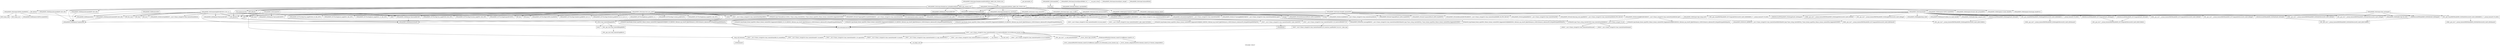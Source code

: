 digraph "Call graph: comm.ll" {
	label="Call graph: comm.ll";

	Node0x56492f429d00 [shape=record,label="{_ZN9LAMMPS_NS4CommC2EPNS_6LAMMPSE}"];
	Node0x56492f429d00 -> Node0x56492f323c50;
	Node0x56492f429d00 -> Node0x56492f275510;
	Node0x56492f429d00 -> Node0x56492f2726b0;
	Node0x56492f429d00 -> Node0x56492f1fcc80;
	Node0x56492f323c50 [shape=record,label="{_ZN9LAMMPS_NS8PointersC2EPNS_6LAMMPSE}"];
	Node0x56492f465740 [shape=record,label="{_ZN9LAMMPS_NS6Memory6createIiEEPPPT_RS5_iiiPKc}"];
	Node0x56492f465740 -> Node0x56492f38ae70;
	Node0x56492f275510 [shape=record,label="{MPI_Comm_rank}"];
	Node0x56492f1fdec0 [shape=record,label="{__gxx_personality_v0}"];
	Node0x56492f2726b0 [shape=record,label="{MPI_Comm_size}"];
	Node0x56492f1f8ed0 [shape=record,label="{_ZN9LAMMPS_NS4CommD2Ev}"];
	Node0x56492f1f8ed0 -> Node0x56492f1fa560;
	Node0x56492f1f8ed0 -> Node0x56492f1f8930;
	Node0x56492f1f8ed0 -> Node0x56492f1f4f70;
	Node0x56492f1f8ed0 -> Node0x56492f1fcc80;
	Node0x56492f1f8ed0 -> Node0x56492f1f8a80;
	Node0x56492f1fa560 [shape=record,label="{_ZN9LAMMPS_NS6Memory7destroyIiEEvRPPPT_}"];
	Node0x56492f1fa560 -> Node0x56492f1fcda0;
	Node0x56492f1f4f70 [shape=record,label="{__clang_call_terminate}"];
	Node0x56492f1f4f70 -> Node0x56492f1f7a00;
	Node0x56492f1f4f70 -> Node0x56492f1f8a10;
	Node0x56492f1f7a00 [shape=record,label="{__cxa_begin_catch}"];
	Node0x56492f1f8a10 [shape=record,label="{_ZSt9terminatev}"];
	Node0x56492f1f8930 [shape=record,label="{_ZN9LAMMPS_NS6Memory7destroyIdEEvRPT_}"];
	Node0x56492f1f8930 -> Node0x56492f1fcda0;
	Node0x56492f1f8a80 [shape=record,label="{_ZdaPv}"];
	Node0x56492f1fa790 [shape=record,label="{_ZN9LAMMPS_NS4CommD0Ev}"];
	Node0x56492f1fa790 -> Node0x56492f238f40;
	Node0x56492f238f40 [shape=record,label="{llvm.trap}"];
	Node0x56492f465c10 [shape=record,label="{_ZN9LAMMPS_NS4Comm11copy_arraysEPS0_}"];
	Node0x56492f465c10 -> Node0x56492f465740;
	Node0x56492f465c10 -> Node0x56492f2dbfe0;
	Node0x56492f465c10 -> Node0x56492f355f50;
	Node0x56492f465c10 -> Node0x56492f387cd0;
	Node0x56492f465c10 -> Node0x56492f3ed330;
	Node0x56492f465c10 -> Node0x56492f2d33a0;
	Node0x56492f465c10 -> Node0x56492f346e80;
	Node0x56492f465c10 -> Node0x56492f225810;
	Node0x56492f2dbfe0 [shape=record,label="{llvm.memcpy.p0.p0.i64}"];
	Node0x56492f355f50 [shape=record,label="{_ZN9LAMMPS_NS6Memory6createIdEEPT_RS3_iPKc}"];
	Node0x56492f355f50 -> Node0x56492f38ae70;
	Node0x56492f2d33a0 [shape=record,label="{_ZN9LAMMPS_NS5utils6strdupERKNSt7__cxx1112basic_stringIcSt11char_traitsIcESaIcEEE}"];
	Node0x56492f225810 [shape=record,label="{_ZNSaIcEC1Ev}"];
	Node0x56492f346e80 [shape=record,label="{_ZNSt7__cxx1112basic_stringIcSt11char_traitsIcESaIcEEC2IS3_EEPKcRKS3_}"];
	Node0x56492f346e80 -> Node0x56492f34a610;
	Node0x56492f346e80 -> Node0x56492f3fc4b0;
	Node0x56492f346e80 -> Node0x56492f4015f0;
	Node0x56492f346e80 -> Node0x56492f1b52d0;
	Node0x56492f346e80 -> Node0x56492f1fd7d0;
	Node0x56492f3ed330 [shape=record,label="{_ZNSt7__cxx1112basic_stringIcSt11char_traitsIcESaIcEED1Ev}"];
	Node0x56492f387cd0 [shape=record,label="{_ZNSaIcED1Ev}"];
	Node0x56492f1fe500 [shape=record,label="{_ZN9LAMMPS_NS4Comm4initEv}"];
	Node0x56492f1fe500 -> Node0x56492f1fde30;
	Node0x56492f1fe500 -> Node0x56492f1fda60;
	Node0x56492f1fe500 -> Node0x56492f1f8b70;
	Node0x56492f1fe500 -> Node0x56492f1fe3e0;
	Node0x56492f1fe500 -> Node0x56492f1f7960;
	Node0x56492f1fe500 -> Node0x56492f1fdda0;
	Node0x56492f1fe500 -> Node0x56492f1f8510;
	Node0x56492f1fe500 -> Node0x56492f387cd0;
	Node0x56492f1fe500 -> Node0x56492f3ed330;
	Node0x56492f1fe500 -> Node0x56492f21b010;
	Node0x56492f1fe500 -> Node0x56492f346e80;
	Node0x56492f1fe500 -> Node0x56492f225810;
	Node0x56492f1fe500 -> Node0x56492f1fe470;
	Node0x56492f1fe500 -> Node0x56492f1fd6b0;
	Node0x56492f1fe500 -> Node0x56492f36fe10;
	Node0x56492f1fe500 -> Node0x56492f235dc0;
	Node0x56492f1fe500 -> Node0x56492f232c30;
	Node0x56492f1fe500 -> Node0x56492f235950;
	Node0x56492f1fe500 -> Node0x56492f232df0;
	Node0x56492f1fe500 -> Node0x56492f3aa260;
	Node0x56492f1fe500 -> Node0x56492f210370;
	Node0x56492f1fe500 -> Node0x56492f211f00;
	Node0x56492f1fe500 -> Node0x56492f217ab0;
	Node0x56492f1fe500 -> Node0x56492f219600;
	Node0x56492f1fe500 -> Node0x56492f21d9a0;
	Node0x56492f1fde30 [shape=record,label="{_ZN9LAMMPS_NS6Domain22subbox_too_small_checkEd}"];
	Node0x56492f1fda60 [shape=record,label="{_ZN9LAMMPS_NS6Modify12get_fix_listEv}"];
	Node0x56492f1f8b70 [shape=record,label="{_ZNKSt6vectorIPN9LAMMPS_NS3FixESaIS2_EE5beginEv}"];
	Node0x56492f1f8b70 -> Node0x56492f21e980;
	Node0x56492f1fe3e0 [shape=record,label="{_ZNKSt6vectorIPN9LAMMPS_NS3FixESaIS2_EE3endEv}"];
	Node0x56492f1fe3e0 -> Node0x56492f21e980;
	Node0x56492f1f7960 [shape=record,label="{_ZN9__gnu_cxxneIPKPN9LAMMPS_NS3FixESt6vectorIS3_SaIS3_EEEEbRKNS_17__normal_iteratorIT_T0_EESE_}"];
	Node0x56492f1f7960 -> Node0x56492f21fce0;
	Node0x56492f1fdda0 [shape=record,label="{_ZNK9__gnu_cxx17__normal_iteratorIPKPN9LAMMPS_NS3FixESt6vectorIS3_SaIS3_EEEdeEv}"];
	Node0x56492f1f8510 [shape=record,label="{_ZN9__gnu_cxx17__normal_iteratorIPKPN9LAMMPS_NS3FixESt6vectorIS3_SaIS3_EEEppEv}"];
	Node0x56492f1fe470 [shape=record,label="{_ZN9LAMMPS_NS6Modify16get_compute_listEv}"];
	Node0x56492f1fd6b0 [shape=record,label="{_ZNKSt6vectorIPN9LAMMPS_NS7ComputeESaIS2_EE5beginEv}"];
	Node0x56492f1fd6b0 -> Node0x56492f220fc0;
	Node0x56492f36fe10 [shape=record,label="{_ZNKSt6vectorIPN9LAMMPS_NS7ComputeESaIS2_EE3endEv}"];
	Node0x56492f36fe10 -> Node0x56492f220fc0;
	Node0x56492f235dc0 [shape=record,label="{_ZN9__gnu_cxxneIPKPN9LAMMPS_NS7ComputeESt6vectorIS3_SaIS3_EEEEbRKNS_17__normal_iteratorIT_T0_EESE_}"];
	Node0x56492f235dc0 -> Node0x56492f222710;
	Node0x56492f232c30 [shape=record,label="{_ZNK9__gnu_cxx17__normal_iteratorIPKPN9LAMMPS_NS7ComputeESt6vectorIS3_SaIS3_EEEdeEv}"];
	Node0x56492f235950 [shape=record,label="{_ZN9__gnu_cxx17__normal_iteratorIPKPN9LAMMPS_NS7ComputeESt6vectorIS3_SaIS3_EEEppEv}"];
	Node0x56492f232df0 [shape=record,label="{_ZN9LAMMPS_NS6Output13get_dump_listEv}"];
	Node0x56492f3aa260 [shape=record,label="{_ZNKSt6vectorIPN9LAMMPS_NS4DumpESaIS2_EE5beginEv}"];
	Node0x56492f3aa260 -> Node0x56492f222e80;
	Node0x56492f210370 [shape=record,label="{_ZNKSt6vectorIPN9LAMMPS_NS4DumpESaIS2_EE3endEv}"];
	Node0x56492f210370 -> Node0x56492f222e80;
	Node0x56492f211f00 [shape=record,label="{_ZN9__gnu_cxxneIPKPN9LAMMPS_NS4DumpESt6vectorIS3_SaIS3_EEEEbRKNS_17__normal_iteratorIT_T0_EESE_}"];
	Node0x56492f211f00 -> Node0x56492f225740;
	Node0x56492f217ab0 [shape=record,label="{_ZNK9__gnu_cxx17__normal_iteratorIPKPN9LAMMPS_NS4DumpESt6vectorIS3_SaIS3_EEEdeEv}"];
	Node0x56492f219600 [shape=record,label="{_ZN9__gnu_cxx17__normal_iteratorIPKPN9LAMMPS_NS4DumpESt6vectorIS3_SaIS3_EEEppEv}"];
	Node0x56492f21b010 [shape=record,label="{_ZN9LAMMPS_NS5Error3allERKNSt7__cxx1112basic_stringIcSt11char_traitsIcESaIcEEEiS8_}"];
	Node0x56492f21d9a0 [shape=record,label="{_ZN9LAMMPS_NS8Neighbor8any_fullEv}"];
	Node0x56492f2295e0 [shape=record,label="{_ZN9LAMMPS_NS4Comm13init_exchangeEv}"];
	Node0x56492f2295e0 -> Node0x56492f1fda60;
	Node0x56492f2295e0 -> Node0x56492f1f8b70;
	Node0x56492f2295e0 -> Node0x56492f1fe3e0;
	Node0x56492f2295e0 -> Node0x56492f1f7960;
	Node0x56492f2295e0 -> Node0x56492f1fdda0;
	Node0x56492f2295e0 -> Node0x56492f1f8510;
	Node0x56492f22c0b0 [shape=record,label="{_ZN9LAMMPS_NS4Comm13modify_paramsEiPPc}"];
	Node0x56492f22c0b0 -> Node0x56492f225810;
	Node0x56492f22c0b0 -> Node0x56492f346e80;
	Node0x56492f22c0b0 -> Node0x56492f387cd0;
	Node0x56492f22c0b0 -> Node0x56492f3ed330;
	Node0x56492f22c0b0 -> Node0x56492f22c7b0;
	Node0x56492f22c0b0 -> Node0x56492f472000;
	Node0x56492f22c0b0 -> Node0x56492f232fd0;
	Node0x56492f22c0b0 -> Node0x56492f22d160;
	Node0x56492f22c0b0 -> Node0x56492f21b010;
	Node0x56492f22c0b0 -> Node0x56492f230c90;
	Node0x56492f22c0b0 -> Node0x56492f231fa0;
	Node0x56492f22c0b0 -> Node0x56492f355f50;
	Node0x56492f22c0b0 -> Node0x56492f1f8930;
	Node0x56492f22c0b0 -> Node0x56492f22fbb0;
	Node0x56492f2632f0 [shape=record,label="{_ZN9LAMMPS_NS7ProcMap10custom_mapEPiS1_PA2_iPPS1_}"];
	Node0x56492f266890 [shape=record,label="{_ZNSt7__cxx1112basic_stringIcSt11char_traitsIcESaIcEEpLERKS4_}"];
	Node0x56492f267850 [shape=record,label="{_ZN9LAMMPS_NS5utils7logmesgEPNS_6LAMMPSERKNSt7__cxx1112basic_stringIcSt11char_traitsIcESaIcEEE}"];
	Node0x56492f26c080 [shape=record,label="{_ZN9LAMMPS_NS7ProcMap6outputEPcPiPPS2_}"];
	Node0x56492f26cbf0 [shape=record,label="{MPI_Send}"];
	Node0x56492f277ff0 [shape=record,label="{_ZN9LAMMPS_NS4Comm15get_comm_cutoffEv}"];
	Node0x56492f277ff0 -> Node0x56492f387cd0;
	Node0x56492f277ff0 -> Node0x56492f225810;
	Node0x56492f277ff0 -> Node0x56492f346e80;
	Node0x56492f277ff0 -> Node0x56492f3ed330;
	Node0x56492f277ff0 -> Node0x56492f279640;
	Node0x56492f277ff0 -> Node0x56492f278b90;
	Node0x56492f22c7b0 [shape=record,label="{_ZN9LAMMPS_NS5utils16missing_cmd_argsERKNSt7__cxx1112basic_stringIcSt11char_traitsIcESaIcEEEiS8_PNS_5ErrorE}"];
	Node0x56492f22d160 [shape=record,label="{strcmp}"];
	Node0x56492f472000 [shape=record,label="{_ZN9LAMMPS_NS5Error3allIJRPcEEEvRKNSt7__cxx1112basic_stringIcSt11char_traitsIcESaIcEEEiSB_DpOT_}"];
	Node0x56492f472000 -> Node0x56492f239680;
	Node0x56492f472000 -> Node0x56492f23b440;
	Node0x56492f472000 -> Node0x56492f231650;
	Node0x56492f22fbb0 [shape=record,label="{_ZN9LAMMPS_NS5Group4findERKNSt7__cxx1112basic_stringIcSt11char_traitsIcESaIcEEE}"];
	Node0x56492f230c90 [shape=record,label="{_ZN9LAMMPS_NS5utils7numericEPKciS2_bPNS_6LAMMPSE}"];
	Node0x56492f231fa0 [shape=record,label="{_ZN9LAMMPS_NS5utils6boundsIiEEvPKciRKNSt7__cxx1112basic_stringIcSt11char_traitsIcESaIcEEEllRT_SD_PNS_5ErrorE}"];
	Node0x56492f232fd0 [shape=record,label="{_ZN9LAMMPS_NS5utils7logicalEPKciS2_bPNS_6LAMMPSE}"];
	Node0x56492f240a30 [shape=record,label="{_ZN9LAMMPS_NS4Comm14set_processorsEiPPc}"];
	Node0x56492f240a30 -> Node0x56492f225810;
	Node0x56492f240a30 -> Node0x56492f346e80;
	Node0x56492f240a30 -> Node0x56492f387cd0;
	Node0x56492f240a30 -> Node0x56492f3ed330;
	Node0x56492f240a30 -> Node0x56492f21b010;
	Node0x56492f240a30 -> Node0x56492f2d33a0;
	Node0x56492f240a30 -> Node0x56492f1f8a80;
	Node0x56492f240a30 -> Node0x56492f22d160;
	Node0x56492f240a30 -> Node0x56492f2471d0;
	Node0x56492f240a30 -> Node0x56492f2482d0;
	Node0x56492f2471d0 [shape=record,label="{_ZN9LAMMPS_NS5utils8inumericEPKciS2_bPNS_6LAMMPSE}"];
	Node0x56492f2482d0 [shape=record,label="{strncpy}"];
	Node0x56492f250a20 [shape=record,label="{_ZN9LAMMPS_NS4Comm13set_proc_gridEi}"];
	Node0x56492f250a20 -> Node0x56492f2512b0;
	Node0x56492f250a20 -> Node0x56492f26cbf0;
	Node0x56492f250a20 -> Node0x56492f252500;
	Node0x56492f250a20 -> Node0x56492f2548c0;
	Node0x56492f250a20 -> Node0x56492f256050;
	Node0x56492f250a20 -> Node0x56492f2568e0;
	Node0x56492f250a20 -> Node0x56492f258070;
	Node0x56492f250a20 -> Node0x56492f2588a0;
	Node0x56492f250a20 -> Node0x56492f25a220;
	Node0x56492f250a20 -> Node0x56492f25aa50;
	Node0x56492f250a20 -> Node0x56492f225810;
	Node0x56492f250a20 -> Node0x56492f346e80;
	Node0x56492f250a20 -> Node0x56492f355f50;
	Node0x56492f250a20 -> Node0x56492f1f8930;
	Node0x56492f250a20 -> Node0x56492f21b010;
	Node0x56492f250a20 -> Node0x56492f3ed330;
	Node0x56492f250a20 -> Node0x56492f387cd0;
	Node0x56492f250a20 -> Node0x56492f26c080;
	Node0x56492f250a20 -> Node0x56492f267850;
	Node0x56492f250a20 -> Node0x56492f266890;
	Node0x56492f250a20 -> Node0x56492f2656d0;
	Node0x56492f250a20 -> Node0x56492f264a90;
	Node0x56492f250a20 -> Node0x56492f2dbfe0;
	Node0x56492f250a20 -> Node0x56492f2642e0;
	Node0x56492f250a20 -> Node0x56492f4015f0;
	Node0x56492f250a20 -> Node0x56492f2632f0;
	Node0x56492f250a20 -> Node0x56492f262470;
	Node0x56492f250a20 -> Node0x56492f25ee30;
	Node0x56492f250a20 -> Node0x56492f1fa560;
	Node0x56492f250a20 -> Node0x56492f465740;
	Node0x56492f250a20 -> Node0x56492f25b870;
	Node0x56492f250a20 -> Node0x56492f25ca00;
	Node0x56492f250a20 -> Node0x56492f25c020;
	Node0x56492f2656d0 [shape=record,label="{_ZN3fmt6v9_lmp7vformatB5cxx11ENS0_17basic_string_viewIcEENS0_17basic_format_argsINS0_20basic_format_contextINS0_8appenderEcEEEE}"];
	Node0x56492f2512b0 [shape=record,label="{MPI_Recv}"];
	Node0x56492f252500 [shape=record,label="{MPI_Bcast}"];
	Node0x56492f2548c0 [shape=record,label="{_Znwm}"];
	Node0x56492f256050 [shape=record,label="{_ZN9LAMMPS_NS7ProcMapC1EPNS_6LAMMPSE}"];
	Node0x56492f258070 [shape=record,label="{_ZdlPv}"];
	Node0x56492f2568e0 [shape=record,label="{_ZN9LAMMPS_NS7ProcMap13onelevel_gridEiPiS1_iiS1_S1_}"];
	Node0x56492f25a220 [shape=record,label="{_ZN9LAMMPS_NS7ProcMap9numa_gridEiPiS1_S1_}"];
	Node0x56492f25aa50 [shape=record,label="{_ZN9LAMMPS_NS7ProcMap11custom_gridEPciPiS2_}"];
	Node0x56492f2588a0 [shape=record,label="{_ZN9LAMMPS_NS7ProcMap13twolevel_gridEiPiS1_iS1_S1_iiS1_S1_}"];
	Node0x56492f25b870 [shape=record,label="{_ZN9LAMMPS_NS7ProcMap8cart_mapEiPiS1_PA2_iPPS1_}"];
	Node0x56492f25c020 [shape=record,label="{_ZN9LAMMPS_NS7ProcMap7xyz_mapEPcPiS2_PA2_iPPS2_}"];
	Node0x56492f25ca00 [shape=record,label="{_ZN9LAMMPS_NS7ProcMap8cart_mapEiPiiS1_S1_PA2_iPPS1_}"];
	Node0x56492f25ee30 [shape=record,label="{_ZN9LAMMPS_NS7ProcMap7xyz_mapEPcPiiS2_S2_PA2_iPPS2_}"];
	Node0x56492f262470 [shape=record,label="{_ZN9LAMMPS_NS7ProcMap8numa_mapEiPiS1_PA2_iPPS1_}"];
	Node0x56492f278b90 [shape=record,label="{_ZN9LAMMPS_NS5Error7warningIJRdS2_EEEvRKNSt7__cxx1112basic_stringIcSt11char_traitsIcESaIcEEEiSA_DpOT_}"];
	Node0x56492f278b90 -> Node0x56492f239680;
	Node0x56492f278b90 -> Node0x56492f3217e0;
	Node0x56492f278b90 -> Node0x56492f27f000;
	Node0x56492f279640 [shape=record,label="{_ZN9LAMMPS_NS5Error7warningIJRdEEEvRKNSt7__cxx1112basic_stringIcSt11char_traitsIcESaIcEEEiSA_DpOT_}"];
	Node0x56492f279640 -> Node0x56492f239680;
	Node0x56492f279640 -> Node0x56492f280800;
	Node0x56492f279640 -> Node0x56492f27f000;
	Node0x56492f282bd0 [shape=record,label="{_ZN9LAMMPS_NS4Comm10coord2procEPdRiS2_S2_}"];
	Node0x56492f282bd0 -> Node0x56492f283a80;
	Node0x56492f283a80 [shape=record,label="{_ZN9LAMMPS_NS5utils13binary_searchEdiPKd}"];
	Node0x56492f2858e0 [shape=record,label="{_ZN9LAMMPS_NS4Comm4ringEiiPviPFviPcS1_ES1_S1_i}"];
	Node0x56492f2858e0 -> Node0x56492f286f00;
	Node0x56492f2858e0 -> Node0x56492f225810;
	Node0x56492f2858e0 -> Node0x56492f346e80;
	Node0x56492f2858e0 -> Node0x56492f28e510;
	Node0x56492f2858e0 -> Node0x56492f2dbfe0;
	Node0x56492f2858e0 -> Node0x56492f288d70;
	Node0x56492f2858e0 -> Node0x56492f3ed330;
	Node0x56492f2858e0 -> Node0x56492f387cd0;
	Node0x56492f2858e0 -> Node0x56492f28d690;
	Node0x56492f2858e0 -> Node0x56492f289810;
	Node0x56492f2858e0 -> Node0x56492f28c610;
	Node0x56492f2858e0 -> Node0x56492f26cbf0;
	Node0x56492f2858e0 -> Node0x56492f28a9e0;
	Node0x56492f286f00 [shape=record,label="{MPI_Allreduce}"];
	Node0x56492f288d70 [shape=record,label="{_ZN9LAMMPS_NS5Error3oneERKNSt7__cxx1112basic_stringIcSt11char_traitsIcESaIcEEEiS8_}"];
	Node0x56492f289810 [shape=record,label="{_ZN9LAMMPS_NS6Memory6createIcEEPT_RS3_iPKc}"];
	Node0x56492f289810 -> Node0x56492f38ae70;
	Node0x56492f28a9e0 [shape=record,label="{MPI_Irecv}"];
	Node0x56492f28c610 [shape=record,label="{MPI_Wait}"];
	Node0x56492f28d690 [shape=record,label="{MPI_Get_count}"];
	Node0x56492f28e510 [shape=record,label="{_ZN9LAMMPS_NS6Memory7destroyIcEEvRPT_}"];
	Node0x56492f28e510 -> Node0x56492f1fcda0;
	Node0x56492f293ce0 [shape=record,label="{_ZN9LAMMPS_NS4Comm10rendezvousEiiPciiPiPFiiS1_RiRS2_RS1_PvEiS5_iS6_i}"];
	Node0x56492f293ce0 -> Node0x56492f295cf0;
	Node0x56492f293ce0 -> Node0x56492f297070;
	Node0x56492f295cf0 [shape=record,label="{_ZN9LAMMPS_NS4Comm20rendezvous_irregularEiPciiPiPFiiS1_RiRS2_RS1_PvEiS5_iS6_i}"];
	Node0x56492f295cf0 -> Node0x56492f2548c0;
	Node0x56492f295cf0 -> Node0x56492f297a70;
	Node0x56492f295cf0 -> Node0x56492f2992d0;
	Node0x56492f295cf0 -> Node0x56492f258070;
	Node0x56492f295cf0 -> Node0x56492f29b000;
	Node0x56492f295cf0 -> Node0x56492f38ae70;
	Node0x56492f295cf0 -> Node0x56492f29b9e0;
	Node0x56492f295cf0 -> Node0x56492f29d550;
	Node0x56492f295cf0 -> Node0x56492f29e2e0;
	Node0x56492f295cf0 -> Node0x56492f2a0500;
	Node0x56492f295cf0 -> Node0x56492f1fcda0;
	Node0x56492f295cf0 -> Node0x56492f2a0d90;
	Node0x56492f297070 [shape=record,label="{_ZN9LAMMPS_NS4Comm18rendezvous_all2allEiPciiPiPFiiS1_RiRS2_RS1_PvEiS5_iS6_i}"];
	Node0x56492f297070 -> Node0x56492f2a2520;
	Node0x56492f297070 -> Node0x56492f38ae70;
	Node0x56492f297070 -> Node0x56492f2a2d50;
	Node0x56492f297070 -> Node0x56492f2a3ac0;
	Node0x56492f297070 -> Node0x56492f2dbfe0;
	Node0x56492f297070 -> Node0x56492f2a0500;
	Node0x56492f297070 -> Node0x56492f2a0d90;
	Node0x56492f297070 -> Node0x56492f2acfe0;
	Node0x56492f297070 -> Node0x56492f2a49a0;
	Node0x56492f297070 -> Node0x56492f1fcda0;
	Node0x56492f297070 -> Node0x56492f2ab9a0;
	Node0x56492f297070 -> Node0x56492f286f00;
	Node0x56492f297070 -> Node0x56492f225810;
	Node0x56492f297070 -> Node0x56492f346e80;
	Node0x56492f297070 -> Node0x56492f387cd0;
	Node0x56492f297070 -> Node0x56492f3ed330;
	Node0x56492f297070 -> Node0x56492f21b010;
	Node0x56492f2992d0 [shape=record,label="{_ZN9LAMMPS_NS9Irregular19create_data_groupedEiPii}"];
	Node0x56492f29b000 [shape=record,label="{_ZN9LAMMPS_NS9Irregular11create_dataEiPii}"];
	Node0x56492f38ae70 [shape=record,label="{_ZN9LAMMPS_NS6Memory7smallocElPKc}"];
	Node0x56492f29b9e0 [shape=record,label="{_ZN9LAMMPS_NS9Irregular13exchange_dataEPciS1_}"];
	Node0x56492f29d550 [shape=record,label="{_ZN9LAMMPS_NS9Irregular12memory_usageEv}"];
	Node0x56492f29e2e0 [shape=record,label="{_ZN9LAMMPS_NS9Irregular12destroy_dataEv}"];
	Node0x56492f1fcda0 [shape=record,label="{_ZN9LAMMPS_NS6Memory5sfreeEPv}"];
	Node0x56492f2a0500 [shape=record,label="{_ZN9LAMMPS_NS4Comm16rendezvous_statsEiiiiiil}"];
	Node0x56492f2a0500 -> Node0x56492f286f00;
	Node0x56492f2a0500 -> Node0x56492f3ed330;
	Node0x56492f2a0500 -> Node0x56492f267850;
	Node0x56492f2a0500 -> Node0x56492f266890;
	Node0x56492f2a0500 -> Node0x56492f2656d0;
	Node0x56492f2a0500 -> Node0x56492f2b7e30;
	Node0x56492f2a0500 -> Node0x56492f2dbfe0;
	Node0x56492f2a0500 -> Node0x56492f2642e0;
	Node0x56492f2a0500 -> Node0x56492f4015f0;
	Node0x56492f2a0500 -> Node0x56492f2b99f0;
	Node0x56492f2a0500 -> Node0x56492f2b7840;
	Node0x56492f2a0500 -> Node0x56492f387cd0;
	Node0x56492f2a0500 -> Node0x56492f346e80;
	Node0x56492f2a0500 -> Node0x56492f225810;
	Node0x56492f297a70 [shape=record,label="{_ZN9LAMMPS_NS9IrregularC1EPNS_6LAMMPSE}"];
	Node0x56492f2a0d90 [shape=record,label="{_ZN9LAMMPS_NS6Memory7destroyIiEEvRPT_}"];
	Node0x56492f2a0d90 -> Node0x56492f1fcda0;
	Node0x56492f2a2520 [shape=record,label="{_ZN9LAMMPS_NS6Memory6createIiEEPT_RS3_iPKc}"];
	Node0x56492f2a2520 -> Node0x56492f38ae70;
	Node0x56492f2a2d50 [shape=record,label="{llvm.memset.p0.i64}"];
	Node0x56492f2a3ac0 [shape=record,label="{_ZN9LAMMPS_NS6Memory6createIlEEPT_RS3_iPKc}"];
	Node0x56492f2a3ac0 -> Node0x56492f38ae70;
	Node0x56492f2a49a0 [shape=record,label="{MPI_Alltoall}"];
	Node0x56492f2acfe0 [shape=record,label="{_ZN9LAMMPS_NS6Memory7destroyIlEEvRPT_}"];
	Node0x56492f2acfe0 -> Node0x56492f1fcda0;
	Node0x56492f2bdd70 [shape=record,label="{__cxa_pure_virtual}"];
	Node0x56492f2ab9a0 [shape=record,label="{MPI_Alltoallv}"];
	Node0x56492f2c10a0 [shape=record,label="{_ZN9LAMMPS_NS4Comm16coord2proc_setupEv}"];
	Node0x56492f2c1fd0 [shape=record,label="{_ZN9LAMMPS_NS4Comm7extractEPKcRi}"];
	Node0x56492f1fcc80 [shape=record,label="{_ZN9LAMMPS_NS8PointersD2Ev}"];
	Node0x56492f2c2e50 [shape=record,label="{_ZN9LAMMPS_NS8PointersD0Ev}"];
	Node0x56492f2c2e50 -> Node0x56492f1fcc80;
	Node0x56492f2c2e50 -> Node0x56492f258070;
	Node0x56492f34a610 [shape=record,label="{_ZNSt7__cxx1112basic_stringIcSt11char_traitsIcESaIcEE13_M_local_dataEv}"];
	Node0x56492f3fc4b0 [shape=record,label="{_ZNSt7__cxx1112basic_stringIcSt11char_traitsIcESaIcEE12_Alloc_hiderC1EPcRKS3_}"];
	Node0x56492f1b52d0 [shape=record,label="{_ZNSt7__cxx1112basic_stringIcSt11char_traitsIcESaIcEE12_M_constructIPKcEEvT_S8_}"];
	Node0x56492f1b52d0 -> Node0x56492f2c4e10;
	Node0x56492f4015f0 [shape=record,label="{_ZNSt11char_traitsIcE6lengthEPKc}"];
	Node0x56492f4015f0 -> Node0x56492f2c6610;
	Node0x56492f4015f0 -> Node0x56492f2c8360;
	Node0x56492f1fd7d0 [shape=record,label="{_ZNSt7__cxx1112basic_stringIcSt11char_traitsIcESaIcEE12_Alloc_hiderD2Ev}"];
	Node0x56492f1fd7d0 -> Node0x56492f2ca740;
	Node0x56492f2c4e10 [shape=record,label="{_ZNSt7__cxx1112basic_stringIcSt11char_traitsIcESaIcEE16_M_construct_auxIPKcEEvT_S8_St12__false_type}"];
	Node0x56492f2c4e10 -> Node0x56492f2cb510;
	Node0x56492f2cb510 [shape=record,label="{_ZNSt7__cxx1112basic_stringIcSt11char_traitsIcESaIcEE12_M_constructIPKcEEvT_S8_St20forward_iterator_tag}"];
	Node0x56492f2cb510 -> Node0x56492f2ccb00;
	Node0x56492f2cb510 -> Node0x56492f2ce6b0;
	Node0x56492f2cb510 -> Node0x56492f2ce3c0;
	Node0x56492f2cb510 -> Node0x56492f2cfe90;
	Node0x56492f2cb510 -> Node0x56492f2d0890;
	Node0x56492f2cb510 -> Node0x56492f2d20f0;
	Node0x56492f2cb510 -> Node0x56492f2d4670;
	Node0x56492f2cb510 -> Node0x56492f2d4f00;
	Node0x56492f2cb510 -> Node0x56492f1f7a00;
	Node0x56492f2cb510 -> Node0x56492f2d6680;
	Node0x56492f2cb510 -> Node0x56492f2d73b0;
	Node0x56492f2cb510 -> Node0x56492f2d9340;
	Node0x56492f2cb510 -> Node0x56492f2da1f0;
	Node0x56492f2cb510 -> Node0x56492f1f4f70;
	Node0x56492f2ccb00 [shape=record,label="{_ZN9__gnu_cxx17__is_null_pointerIKcEEbPT_}"];
	Node0x56492f2ce6b0 [shape=record,label="{_ZSt19__throw_logic_errorPKc}"];
	Node0x56492f2ce3c0 [shape=record,label="{_ZSt8distanceIPKcENSt15iterator_traitsIT_E15difference_typeES3_S3_}"];
	Node0x56492f2ce3c0 -> Node0x56492f2db6e0;
	Node0x56492f2ce3c0 -> Node0x56492f2e1770;
	Node0x56492f2d0890 [shape=record,label="{_ZNSt7__cxx1112basic_stringIcSt11char_traitsIcESaIcEE7_M_dataEPc}"];
	Node0x56492f2cfe90 [shape=record,label="{_ZNSt7__cxx1112basic_stringIcSt11char_traitsIcESaIcEE9_M_createERmm}"];
	Node0x56492f2d20f0 [shape=record,label="{_ZNSt7__cxx1112basic_stringIcSt11char_traitsIcESaIcEE11_M_capacityEm}"];
	Node0x56492f2d4f00 [shape=record,label="{_ZNSt7__cxx1112basic_stringIcSt11char_traitsIcESaIcEE13_S_copy_charsEPcPKcS7_}"];
	Node0x56492f2d4670 [shape=record,label="{_ZNKSt7__cxx1112basic_stringIcSt11char_traitsIcESaIcEE7_M_dataEv}"];
	Node0x56492f2d6680 [shape=record,label="{_ZNSt7__cxx1112basic_stringIcSt11char_traitsIcESaIcEE10_M_disposeEv}"];
	Node0x56492f2d73b0 [shape=record,label="{__cxa_rethrow}"];
	Node0x56492f2d9340 [shape=record,label="{__cxa_end_catch}"];
	Node0x56492f2da1f0 [shape=record,label="{_ZNSt7__cxx1112basic_stringIcSt11char_traitsIcESaIcEE13_M_set_lengthEm}"];
	Node0x56492f2e1770 [shape=record,label="{_ZSt10__distanceIPKcENSt15iterator_traitsIT_E15difference_typeES3_S3_St26random_access_iterator_tag}"];
	Node0x56492f2db6e0 [shape=record,label="{_ZSt19__iterator_categoryIPKcENSt15iterator_traitsIT_E17iterator_categoryERKS3_}"];
	Node0x56492f2c6610 [shape=record,label="{_ZN9__gnu_cxx11char_traitsIcE6lengthEPKc}"];
	Node0x56492f2c6610 -> Node0x56492f2e8ec0;
	Node0x56492f2c8360 [shape=record,label="{strlen}"];
	Node0x56492f2e8ec0 [shape=record,label="{_ZN9__gnu_cxx11char_traitsIcE2eqERKcS3_}"];
	Node0x56492f2ca740 [shape=record,label="{_ZNSaIcED2Ev}"];
	Node0x56492f21e980 [shape=record,label="{_ZN9__gnu_cxx17__normal_iteratorIPKPN9LAMMPS_NS3FixESt6vectorIS3_SaIS3_EEEC2ERKS5_}"];
	Node0x56492f21fce0 [shape=record,label="{_ZNK9__gnu_cxx17__normal_iteratorIPKPN9LAMMPS_NS3FixESt6vectorIS3_SaIS3_EEE4baseEv}"];
	Node0x56492f220fc0 [shape=record,label="{_ZN9__gnu_cxx17__normal_iteratorIPKPN9LAMMPS_NS7ComputeESt6vectorIS3_SaIS3_EEEC2ERKS5_}"];
	Node0x56492f222710 [shape=record,label="{_ZNK9__gnu_cxx17__normal_iteratorIPKPN9LAMMPS_NS7ComputeESt6vectorIS3_SaIS3_EEE4baseEv}"];
	Node0x56492f222e80 [shape=record,label="{_ZN9__gnu_cxx17__normal_iteratorIPKPN9LAMMPS_NS4DumpESt6vectorIS3_SaIS3_EEEC2ERKS5_}"];
	Node0x56492f225740 [shape=record,label="{_ZNK9__gnu_cxx17__normal_iteratorIPKPN9LAMMPS_NS4DumpESt6vectorIS3_SaIS3_EEE4baseEv}"];
	Node0x56492f231650 [shape=record,label="{_ZN9LAMMPS_NS5Error4_allERKNSt7__cxx1112basic_stringIcSt11char_traitsIcESaIcEEEiN3fmt6v9_lmp17basic_string_viewIcEENSA_17basic_format_argsINSA_20basic_format_contextINSA_8appenderEcEEEE}"];
	Node0x56492f239680 [shape=record,label="{_ZN3fmt6v9_lmp17basic_string_viewIcEC2ISt11char_traitsIcESaIcEEERKNSt7__cxx1112basic_stringIcT_T0_EE}"];
	Node0x56492f239680 -> Node0x56492f2ecf10;
	Node0x56492f239680 -> Node0x56492f2ee880;
	Node0x56492f23b440 [shape=record,label="{_ZN3fmt6v9_lmp16make_format_argsINS0_20basic_format_contextINS0_8appenderEcEEJRPcEEENS0_16format_arg_storeIT_JDpNSt9remove_cvINSt16remove_referenceIT0_E4typeEE4typeEEEEDpOSB_}"];
	Node0x56492f23b440 -> Node0x56492f2dbfe0;
	Node0x56492f2ecf10 [shape=record,label="{_ZNKSt7__cxx1112basic_stringIcSt11char_traitsIcESaIcEE4dataEv}"];
	Node0x56492f2ee880 [shape=record,label="{_ZNKSt7__cxx1112basic_stringIcSt11char_traitsIcESaIcEE4sizeEv}"];
	Node0x56492f264a90 [shape=record,label="{_ZN3fmt6v9_lmp16make_format_argsINS0_20basic_format_contextINS0_8appenderEcEEJRiS5_S5_EEENS0_16format_arg_storeIT_JDpNSt9remove_cvINSt16remove_referenceIT0_E4typeEE4typeEEEEDpOSA_}"];
	Node0x56492f264a90 -> Node0x56492f2dbfe0;
	Node0x56492f27f000 [shape=record,label="{_ZN9LAMMPS_NS5Error8_warningERKNSt7__cxx1112basic_stringIcSt11char_traitsIcESaIcEEEiN3fmt6v9_lmp17basic_string_viewIcEENSA_17basic_format_argsINSA_20basic_format_contextINSA_8appenderEcEEEE}"];
	Node0x56492f3217e0 [shape=record,label="{_ZN3fmt6v9_lmp16make_format_argsINS0_20basic_format_contextINS0_8appenderEcEEJRdS5_EEENS0_16format_arg_storeIT_JDpNSt9remove_cvINSt16remove_referenceIT0_E4typeEE4typeEEEEDpOSA_}"];
	Node0x56492f3217e0 -> Node0x56492f2dbfe0;
	Node0x56492f280800 [shape=record,label="{_ZN3fmt6v9_lmp16make_format_argsINS0_20basic_format_contextINS0_8appenderEcEEJRdEEENS0_16format_arg_storeIT_JDpNSt9remove_cvINSt16remove_referenceIT0_E4typeEE4typeEEEEDpOSA_}"];
	Node0x56492f280800 -> Node0x56492f2dbfe0;
	Node0x56492f2b7840 [shape=record,label="{_ZN3fmt6v9_lmp16make_format_argsINS0_20basic_format_contextINS0_8appenderEcEEJRlRdS5_S5_EEENS0_16format_arg_storeIT_JDpNSt9remove_cvINSt16remove_referenceIT0_E4typeEE4typeEEEEDpOSB_}"];
	Node0x56492f2b7840 -> Node0x56492f2dbfe0;
	Node0x56492f2b7e30 [shape=record,label="{_ZN3fmt6v9_lmp16make_format_argsINS0_20basic_format_contextINS0_8appenderEcEEJRdS5_S5_S5_EEENS0_16format_arg_storeIT_JDpNSt9remove_cvINSt16remove_referenceIT0_E4typeEE4typeEEEEDpOSA_}"];
	Node0x56492f2b7e30 -> Node0x56492f2dbfe0;
	Node0x56492f2b99f0 [shape=record,label="{_ZN3fmt6v9_lmp16make_format_argsINS0_20basic_format_contextINS0_8appenderEcEEJRiRdS5_S5_EEENS0_16format_arg_storeIT_JDpNSt9remove_cvINSt16remove_referenceIT0_E4typeEE4typeEEEEDpOSB_}"];
	Node0x56492f2b99f0 -> Node0x56492f2dbfe0;
	Node0x56492f2642e0 [shape=record,label="{llvm.experimental.noalias.scope.decl}"];
}
